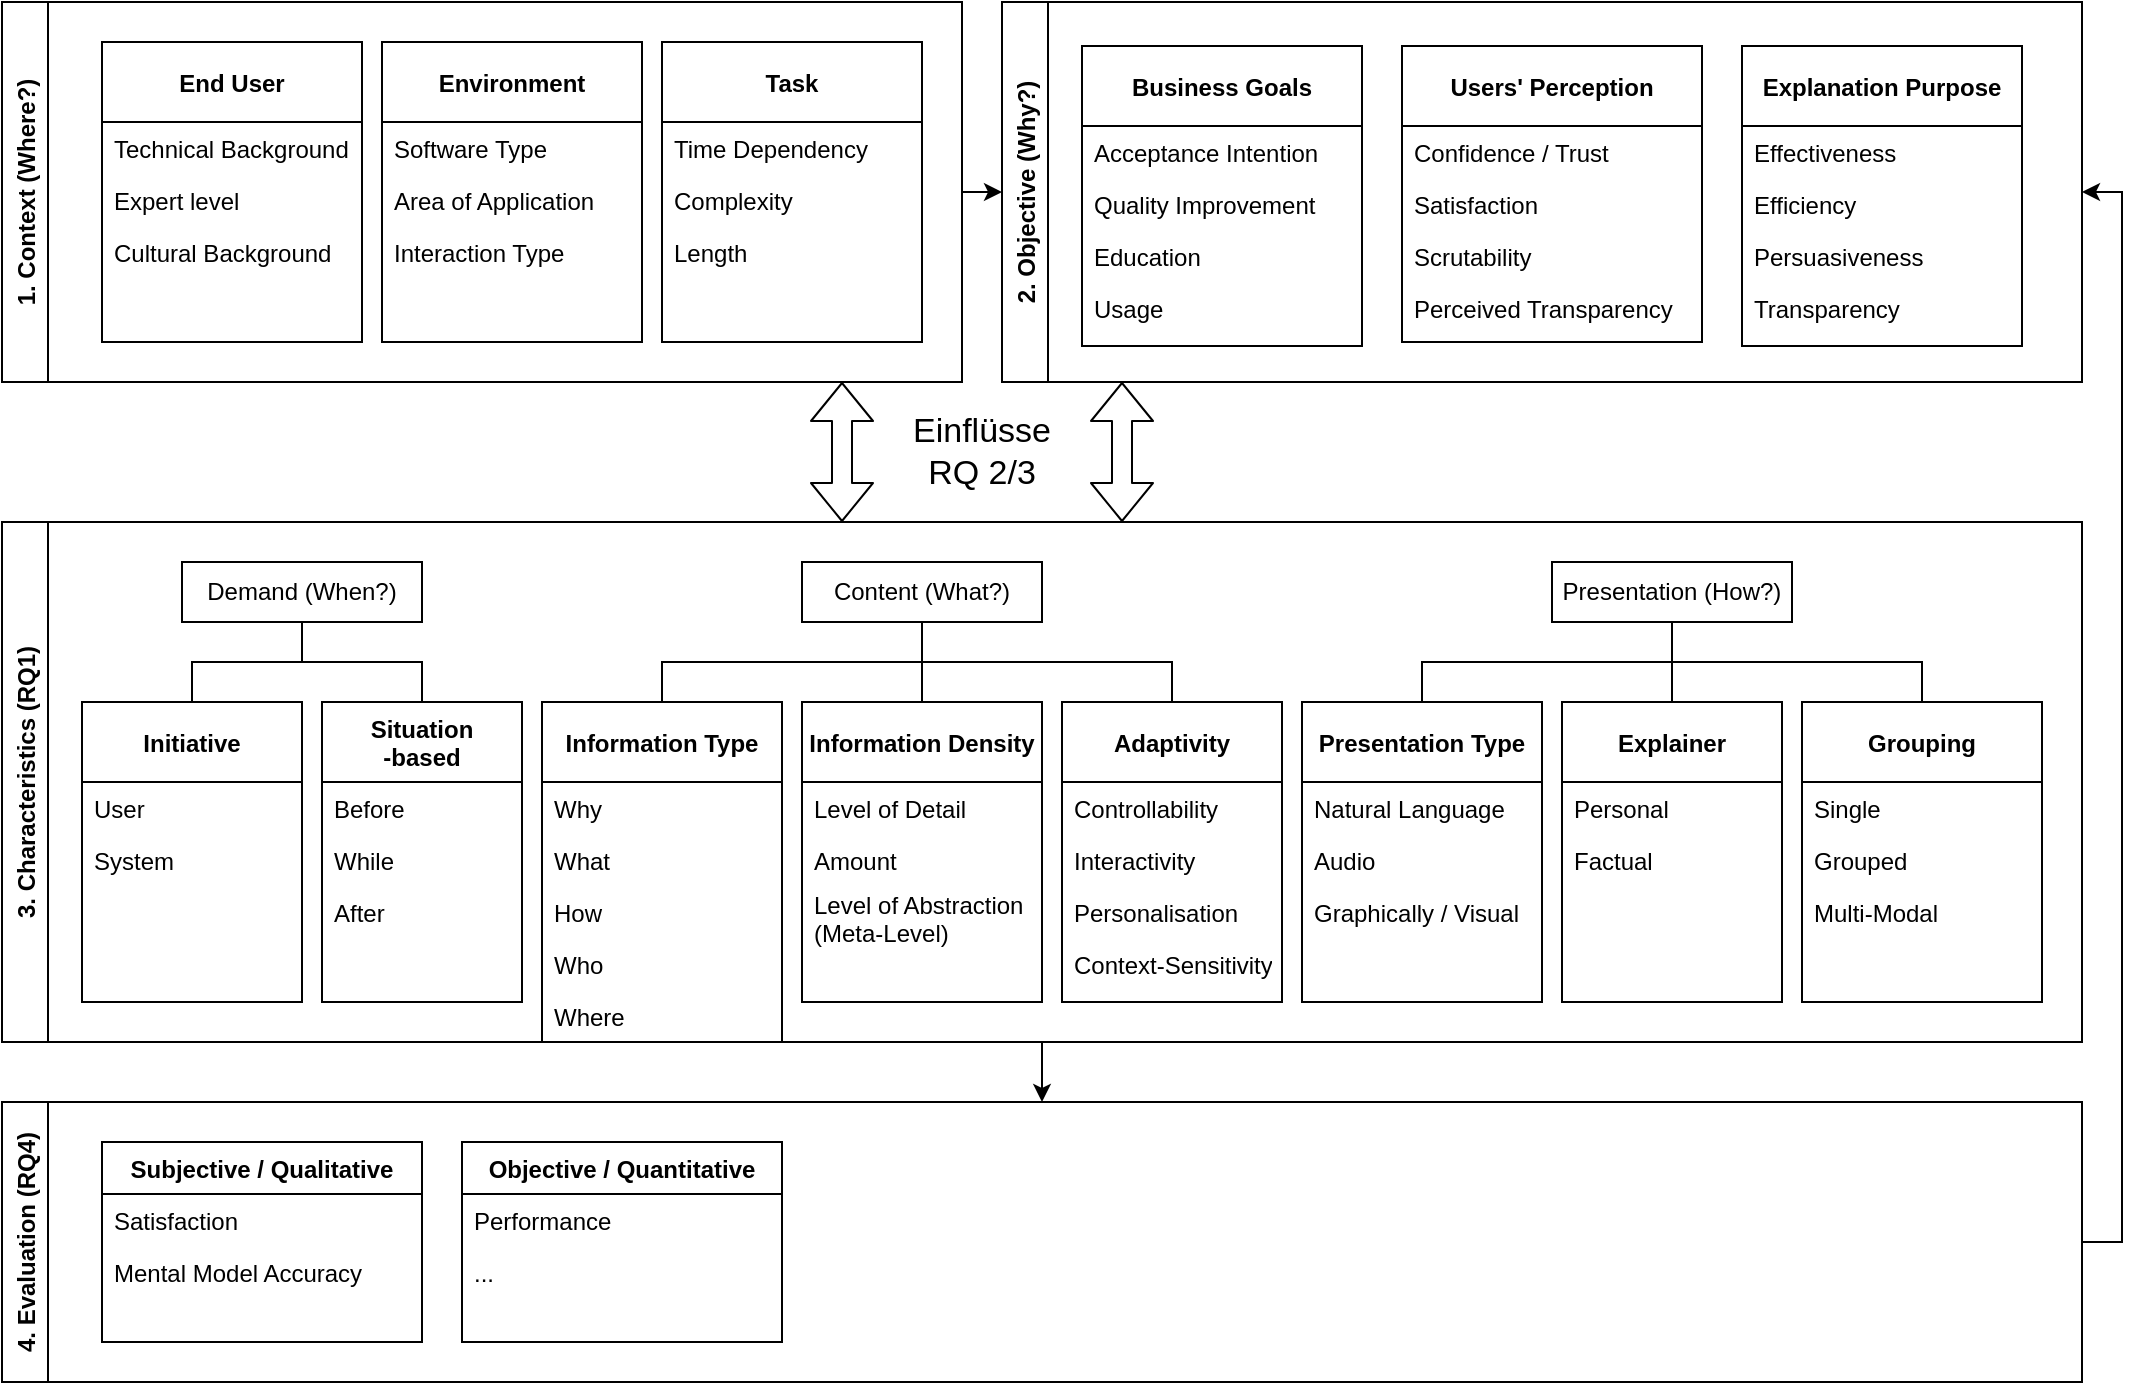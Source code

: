 <mxfile version="14.6.13" type="device"><diagram id="C5RBs43oDa-KdzZeNtuy" name="Page-1"><mxGraphModel dx="3764" dy="2559" grid="1" gridSize="10" guides="1" tooltips="1" connect="1" arrows="1" fold="1" page="1" pageScale="1" pageWidth="1169" pageHeight="827" math="0" shadow="0"><root><mxCell id="WIyWlLk6GJQsqaUBKTNV-0"/><mxCell id="WIyWlLk6GJQsqaUBKTNV-1" parent="WIyWlLk6GJQsqaUBKTNV-0"/><mxCell id="zXlkNPtyIkd81GcquIvF-0" value="2. Objective (Why?)" style="swimlane;horizontal=0;" parent="WIyWlLk6GJQsqaUBKTNV-1" vertex="1"><mxGeometry x="-1780" y="-1620" width="540" height="190" as="geometry"/></mxCell><mxCell id="axrRriiLc44dSIja1zBE-41" value="Business Goals" style="swimlane;fontStyle=1;align=center;verticalAlign=middle;childLayout=stackLayout;horizontal=1;startSize=40;horizontalStack=0;resizeParent=1;resizeLast=0;collapsible=1;marginBottom=0;rounded=0;shadow=0;strokeWidth=1;" parent="zXlkNPtyIkd81GcquIvF-0" vertex="1"><mxGeometry x="40" y="22" width="140" height="150" as="geometry"><mxRectangle x="20" y="320" width="160" height="26" as="alternateBounds"/></mxGeometry></mxCell><mxCell id="axrRriiLc44dSIja1zBE-42" value="Acceptance Intention" style="text;align=left;verticalAlign=top;spacingLeft=4;spacingRight=4;overflow=hidden;rotatable=0;points=[[0,0.5],[1,0.5]];portConstraint=eastwest;" parent="axrRriiLc44dSIja1zBE-41" vertex="1"><mxGeometry y="40" width="140" height="26" as="geometry"/></mxCell><mxCell id="axrRriiLc44dSIja1zBE-43" value="Quality Improvement" style="text;align=left;verticalAlign=top;spacingLeft=4;spacingRight=4;overflow=hidden;rotatable=0;points=[[0,0.5],[1,0.5]];portConstraint=eastwest;rounded=0;shadow=0;html=0;" parent="axrRriiLc44dSIja1zBE-41" vertex="1"><mxGeometry y="66" width="140" height="26" as="geometry"/></mxCell><mxCell id="axrRriiLc44dSIja1zBE-44" value="Education" style="text;align=left;verticalAlign=top;spacingLeft=4;spacingRight=4;overflow=hidden;rotatable=0;points=[[0,0.5],[1,0.5]];portConstraint=eastwest;rounded=0;shadow=0;html=0;" parent="axrRriiLc44dSIja1zBE-41" vertex="1"><mxGeometry y="92" width="140" height="26" as="geometry"/></mxCell><mxCell id="axrRriiLc44dSIja1zBE-56" value="Usage" style="text;align=left;verticalAlign=top;spacingLeft=4;spacingRight=4;overflow=hidden;rotatable=0;points=[[0,0.5],[1,0.5]];portConstraint=eastwest;rounded=0;shadow=0;html=0;" parent="axrRriiLc44dSIja1zBE-41" vertex="1"><mxGeometry y="118" width="140" height="26" as="geometry"/></mxCell><mxCell id="axrRriiLc44dSIja1zBE-46" value="Explanation Purpose" style="swimlane;fontStyle=1;align=center;verticalAlign=middle;childLayout=stackLayout;horizontal=1;startSize=40;horizontalStack=0;resizeParent=1;resizeLast=0;collapsible=1;marginBottom=0;rounded=0;shadow=0;strokeWidth=1;" parent="zXlkNPtyIkd81GcquIvF-0" vertex="1"><mxGeometry x="370" y="22" width="140" height="150" as="geometry"><mxRectangle x="20" y="320" width="160" height="26" as="alternateBounds"/></mxGeometry></mxCell><mxCell id="axrRriiLc44dSIja1zBE-47" value="Effectiveness" style="text;align=left;verticalAlign=top;spacingLeft=4;spacingRight=4;overflow=hidden;rotatable=0;points=[[0,0.5],[1,0.5]];portConstraint=eastwest;" parent="axrRriiLc44dSIja1zBE-46" vertex="1"><mxGeometry y="40" width="140" height="26" as="geometry"/></mxCell><mxCell id="axrRriiLc44dSIja1zBE-48" value="Efficiency" style="text;align=left;verticalAlign=top;spacingLeft=4;spacingRight=4;overflow=hidden;rotatable=0;points=[[0,0.5],[1,0.5]];portConstraint=eastwest;rounded=0;shadow=0;html=0;" parent="axrRriiLc44dSIja1zBE-46" vertex="1"><mxGeometry y="66" width="140" height="26" as="geometry"/></mxCell><mxCell id="axrRriiLc44dSIja1zBE-58" value="Persuasiveness" style="text;align=left;verticalAlign=top;spacingLeft=4;spacingRight=4;overflow=hidden;rotatable=0;points=[[0,0.5],[1,0.5]];portConstraint=eastwest;rounded=0;shadow=0;html=0;" parent="axrRriiLc44dSIja1zBE-46" vertex="1"><mxGeometry y="92" width="140" height="26" as="geometry"/></mxCell><mxCell id="axrRriiLc44dSIja1zBE-59" value="Transparency" style="text;align=left;verticalAlign=top;spacingLeft=4;spacingRight=4;overflow=hidden;rotatable=0;points=[[0,0.5],[1,0.5]];portConstraint=eastwest;rounded=0;shadow=0;html=0;" parent="axrRriiLc44dSIja1zBE-46" vertex="1"><mxGeometry y="118" width="140" height="26" as="geometry"/></mxCell><mxCell id="axrRriiLc44dSIja1zBE-49" value="Users' Perception" style="swimlane;fontStyle=1;align=center;verticalAlign=middle;childLayout=stackLayout;horizontal=1;startSize=40;horizontalStack=0;resizeParent=1;resizeLast=0;collapsible=1;marginBottom=0;rounded=0;shadow=0;strokeWidth=1;" parent="zXlkNPtyIkd81GcquIvF-0" vertex="1"><mxGeometry x="200" y="22" width="150" height="148" as="geometry"><mxRectangle x="20" y="320" width="160" height="26" as="alternateBounds"/></mxGeometry></mxCell><mxCell id="axrRriiLc44dSIja1zBE-50" value="Confidence / Trust" style="text;align=left;verticalAlign=top;spacingLeft=4;spacingRight=4;overflow=hidden;rotatable=0;points=[[0,0.5],[1,0.5]];portConstraint=eastwest;" parent="axrRriiLc44dSIja1zBE-49" vertex="1"><mxGeometry y="40" width="150" height="26" as="geometry"/></mxCell><mxCell id="axrRriiLc44dSIja1zBE-51" value="Satisfaction" style="text;align=left;verticalAlign=top;spacingLeft=4;spacingRight=4;overflow=hidden;rotatable=0;points=[[0,0.5],[1,0.5]];portConstraint=eastwest;rounded=0;shadow=0;html=0;" parent="axrRriiLc44dSIja1zBE-49" vertex="1"><mxGeometry y="66" width="150" height="26" as="geometry"/></mxCell><mxCell id="axrRriiLc44dSIja1zBE-61" value="Scrutability" style="text;align=left;verticalAlign=top;spacingLeft=4;spacingRight=4;overflow=hidden;rotatable=0;points=[[0,0.5],[1,0.5]];portConstraint=eastwest;rounded=0;shadow=0;html=0;" parent="axrRriiLc44dSIja1zBE-49" vertex="1"><mxGeometry y="92" width="150" height="26" as="geometry"/></mxCell><mxCell id="axrRriiLc44dSIja1zBE-60" value="Perceived Transparency" style="text;align=left;verticalAlign=top;spacingLeft=4;spacingRight=4;overflow=hidden;rotatable=0;points=[[0,0.5],[1,0.5]];portConstraint=eastwest;rounded=0;shadow=0;html=0;" parent="axrRriiLc44dSIja1zBE-49" vertex="1"><mxGeometry y="118" width="150" height="26" as="geometry"/></mxCell><mxCell id="zXlkNPtyIkd81GcquIvF-7" style="edgeStyle=orthogonalEdgeStyle;rounded=0;orthogonalLoop=1;jettySize=auto;html=1;exitX=1;exitY=0.5;exitDx=0;exitDy=0;entryX=0;entryY=0.5;entryDx=0;entryDy=0;" parent="WIyWlLk6GJQsqaUBKTNV-1" source="zXlkNPtyIkd81GcquIvF-3" target="zXlkNPtyIkd81GcquIvF-0" edge="1"><mxGeometry relative="1" as="geometry"/></mxCell><mxCell id="zXlkNPtyIkd81GcquIvF-3" value="1. Context (Where?)" style="swimlane;horizontal=0;" parent="WIyWlLk6GJQsqaUBKTNV-1" vertex="1"><mxGeometry x="-2280" y="-1620" width="480" height="190" as="geometry"/></mxCell><mxCell id="zkfFHV4jXpPFQw0GAbJ--0" value="End User" style="swimlane;fontStyle=1;align=center;verticalAlign=middle;childLayout=stackLayout;horizontal=1;startSize=40;horizontalStack=0;resizeParent=1;resizeLast=0;collapsible=1;marginBottom=0;rounded=0;shadow=0;strokeWidth=1;" parent="zXlkNPtyIkd81GcquIvF-3" vertex="1"><mxGeometry x="50" y="20" width="130" height="150" as="geometry"><mxRectangle x="20" y="320" width="160" height="26" as="alternateBounds"/></mxGeometry></mxCell><mxCell id="zkfFHV4jXpPFQw0GAbJ--1" value="Technical Background" style="text;align=left;verticalAlign=top;spacingLeft=4;spacingRight=4;overflow=hidden;rotatable=0;points=[[0,0.5],[1,0.5]];portConstraint=eastwest;" parent="zkfFHV4jXpPFQw0GAbJ--0" vertex="1"><mxGeometry y="40" width="130" height="26" as="geometry"/></mxCell><mxCell id="zkfFHV4jXpPFQw0GAbJ--2" value="Expert level" style="text;align=left;verticalAlign=top;spacingLeft=4;spacingRight=4;overflow=hidden;rotatable=0;points=[[0,0.5],[1,0.5]];portConstraint=eastwest;rounded=0;shadow=0;html=0;" parent="zkfFHV4jXpPFQw0GAbJ--0" vertex="1"><mxGeometry y="66" width="130" height="26" as="geometry"/></mxCell><mxCell id="axrRriiLc44dSIja1zBE-32" value="Cultural Background" style="text;align=left;verticalAlign=top;spacingLeft=4;spacingRight=4;overflow=hidden;rotatable=0;points=[[0,0.5],[1,0.5]];portConstraint=eastwest;rounded=0;shadow=0;html=0;" parent="zkfFHV4jXpPFQw0GAbJ--0" vertex="1"><mxGeometry y="92" width="130" height="26" as="geometry"/></mxCell><mxCell id="axrRriiLc44dSIja1zBE-5" value="Task" style="swimlane;fontStyle=1;align=center;verticalAlign=middle;childLayout=stackLayout;horizontal=1;startSize=40;horizontalStack=0;resizeParent=1;resizeLast=0;collapsible=1;marginBottom=0;rounded=0;shadow=0;strokeWidth=1;" parent="zXlkNPtyIkd81GcquIvF-3" vertex="1"><mxGeometry x="330" y="20" width="130" height="150" as="geometry"><mxRectangle x="20" y="320" width="160" height="26" as="alternateBounds"/></mxGeometry></mxCell><mxCell id="axrRriiLc44dSIja1zBE-6" value="Time Dependency" style="text;align=left;verticalAlign=top;spacingLeft=4;spacingRight=4;overflow=hidden;rotatable=0;points=[[0,0.5],[1,0.5]];portConstraint=eastwest;" parent="axrRriiLc44dSIja1zBE-5" vertex="1"><mxGeometry y="40" width="130" height="26" as="geometry"/></mxCell><mxCell id="axrRriiLc44dSIja1zBE-7" value="Complexity" style="text;align=left;verticalAlign=top;spacingLeft=4;spacingRight=4;overflow=hidden;rotatable=0;points=[[0,0.5],[1,0.5]];portConstraint=eastwest;rounded=0;shadow=0;html=0;" parent="axrRriiLc44dSIja1zBE-5" vertex="1"><mxGeometry y="66" width="130" height="26" as="geometry"/></mxCell><mxCell id="axrRriiLc44dSIja1zBE-8" value="Length" style="text;align=left;verticalAlign=top;spacingLeft=4;spacingRight=4;overflow=hidden;rotatable=0;points=[[0,0.5],[1,0.5]];portConstraint=eastwest;rounded=0;shadow=0;html=0;" parent="axrRriiLc44dSIja1zBE-5" vertex="1"><mxGeometry y="92" width="130" height="26" as="geometry"/></mxCell><mxCell id="axrRriiLc44dSIja1zBE-1" value="Environment" style="swimlane;fontStyle=1;align=center;verticalAlign=middle;childLayout=stackLayout;horizontal=1;startSize=40;horizontalStack=0;resizeParent=1;resizeLast=0;collapsible=1;marginBottom=0;rounded=0;shadow=0;strokeWidth=1;" parent="zXlkNPtyIkd81GcquIvF-3" vertex="1"><mxGeometry x="190" y="20" width="130" height="150" as="geometry"><mxRectangle x="20" y="320" width="160" height="26" as="alternateBounds"/></mxGeometry></mxCell><mxCell id="axrRriiLc44dSIja1zBE-2" value="Software Type" style="text;align=left;verticalAlign=top;spacingLeft=4;spacingRight=4;overflow=hidden;rotatable=0;points=[[0,0.5],[1,0.5]];portConstraint=eastwest;" parent="axrRriiLc44dSIja1zBE-1" vertex="1"><mxGeometry y="40" width="130" height="26" as="geometry"/></mxCell><mxCell id="axrRriiLc44dSIja1zBE-3" value="Area of Application" style="text;align=left;verticalAlign=top;spacingLeft=4;spacingRight=4;overflow=hidden;rotatable=0;points=[[0,0.5],[1,0.5]];portConstraint=eastwest;rounded=0;shadow=0;html=0;" parent="axrRriiLc44dSIja1zBE-1" vertex="1"><mxGeometry y="66" width="130" height="26" as="geometry"/></mxCell><mxCell id="axrRriiLc44dSIja1zBE-33" value="Interaction Type" style="text;align=left;verticalAlign=top;spacingLeft=4;spacingRight=4;overflow=hidden;rotatable=0;points=[[0,0.5],[1,0.5]];portConstraint=eastwest;rounded=0;shadow=0;html=0;" parent="axrRriiLc44dSIja1zBE-1" vertex="1"><mxGeometry y="92" width="130" height="26" as="geometry"/></mxCell><mxCell id="zXlkNPtyIkd81GcquIvF-19" style="edgeStyle=orthogonalEdgeStyle;rounded=0;orthogonalLoop=1;jettySize=auto;html=1;exitX=0.5;exitY=1;exitDx=0;exitDy=0;entryX=0.5;entryY=0;entryDx=0;entryDy=0;" parent="WIyWlLk6GJQsqaUBKTNV-1" source="zXlkNPtyIkd81GcquIvF-4" target="zXlkNPtyIkd81GcquIvF-18" edge="1"><mxGeometry relative="1" as="geometry"/></mxCell><mxCell id="zXlkNPtyIkd81GcquIvF-4" value="3. Characteristics (RQ1)" style="swimlane;horizontal=0;" parent="WIyWlLk6GJQsqaUBKTNV-1" vertex="1"><mxGeometry x="-2280" y="-1360" width="1040" height="260" as="geometry"/></mxCell><mxCell id="axrRriiLc44dSIja1zBE-99" value="Content (What?)" style="rounded=0;whiteSpace=wrap;html=1;" parent="zXlkNPtyIkd81GcquIvF-4" vertex="1"><mxGeometry x="400" y="20" width="120" height="30" as="geometry"/></mxCell><mxCell id="4n96px9XmfsEtVFsLmV_-21" value="Presentation (How?)" style="rounded=0;whiteSpace=wrap;html=1;" parent="zXlkNPtyIkd81GcquIvF-4" vertex="1"><mxGeometry x="775" y="20" width="120" height="30" as="geometry"/></mxCell><mxCell id="4n96px9XmfsEtVFsLmV_-40" style="edgeStyle=orthogonalEdgeStyle;rounded=0;orthogonalLoop=1;jettySize=auto;html=1;exitX=0.5;exitY=0;exitDx=0;exitDy=0;entryX=0.5;entryY=1;entryDx=0;entryDy=0;endArrow=none;endFill=0;" parent="zXlkNPtyIkd81GcquIvF-4" source="4n96px9XmfsEtVFsLmV_-4" target="4n96px9XmfsEtVFsLmV_-21" edge="1"><mxGeometry relative="1" as="geometry"/></mxCell><mxCell id="4n96px9XmfsEtVFsLmV_-4" value="Presentation Type" style="swimlane;fontStyle=1;align=center;verticalAlign=middle;childLayout=stackLayout;horizontal=1;startSize=40;horizontalStack=0;resizeParent=1;resizeLast=0;collapsible=1;marginBottom=0;rounded=0;shadow=0;strokeWidth=1;" parent="zXlkNPtyIkd81GcquIvF-4" vertex="1"><mxGeometry x="650" y="90" width="120" height="150" as="geometry"><mxRectangle x="20" y="320" width="160" height="26" as="alternateBounds"/></mxGeometry></mxCell><mxCell id="4n96px9XmfsEtVFsLmV_-5" value="Natural Language" style="text;align=left;verticalAlign=top;spacingLeft=4;spacingRight=4;overflow=hidden;rotatable=0;points=[[0,0.5],[1,0.5]];portConstraint=eastwest;" parent="4n96px9XmfsEtVFsLmV_-4" vertex="1"><mxGeometry y="40" width="120" height="26" as="geometry"/></mxCell><mxCell id="4n96px9XmfsEtVFsLmV_-6" value="Audio" style="text;align=left;verticalAlign=top;spacingLeft=4;spacingRight=4;overflow=hidden;rotatable=0;points=[[0,0.5],[1,0.5]];portConstraint=eastwest;rounded=0;shadow=0;html=0;" parent="4n96px9XmfsEtVFsLmV_-4" vertex="1"><mxGeometry y="66" width="120" height="26" as="geometry"/></mxCell><mxCell id="4n96px9XmfsEtVFsLmV_-7" value="Graphically / Visual" style="text;align=left;verticalAlign=top;spacingLeft=4;spacingRight=4;overflow=hidden;rotatable=0;points=[[0,0.5],[1,0.5]];portConstraint=eastwest;rounded=0;shadow=0;html=0;" parent="4n96px9XmfsEtVFsLmV_-4" vertex="1"><mxGeometry y="92" width="120" height="26" as="geometry"/></mxCell><mxCell id="4n96px9XmfsEtVFsLmV_-15" value="Explainer" style="swimlane;fontStyle=1;align=center;verticalAlign=middle;childLayout=stackLayout;horizontal=1;startSize=40;horizontalStack=0;resizeParent=1;resizeLast=0;collapsible=1;marginBottom=0;rounded=0;shadow=0;strokeWidth=1;" parent="zXlkNPtyIkd81GcquIvF-4" vertex="1"><mxGeometry x="780" y="90" width="110" height="150" as="geometry"><mxRectangle x="20" y="320" width="160" height="26" as="alternateBounds"/></mxGeometry></mxCell><mxCell id="4n96px9XmfsEtVFsLmV_-16" value="Personal" style="text;align=left;verticalAlign=top;spacingLeft=4;spacingRight=4;overflow=hidden;rotatable=0;points=[[0,0.5],[1,0.5]];portConstraint=eastwest;" parent="4n96px9XmfsEtVFsLmV_-15" vertex="1"><mxGeometry y="40" width="110" height="26" as="geometry"/></mxCell><mxCell id="4n96px9XmfsEtVFsLmV_-17" value="Factual" style="text;align=left;verticalAlign=top;spacingLeft=4;spacingRight=4;overflow=hidden;rotatable=0;points=[[0,0.5],[1,0.5]];portConstraint=eastwest;rounded=0;shadow=0;html=0;" parent="4n96px9XmfsEtVFsLmV_-15" vertex="1"><mxGeometry y="66" width="110" height="26" as="geometry"/></mxCell><mxCell id="4n96px9XmfsEtVFsLmV_-24" style="edgeStyle=orthogonalEdgeStyle;rounded=0;orthogonalLoop=1;jettySize=auto;html=1;exitX=0.5;exitY=1;exitDx=0;exitDy=0;entryX=0.5;entryY=0;entryDx=0;entryDy=0;endArrow=none;endFill=0;" parent="zXlkNPtyIkd81GcquIvF-4" source="4n96px9XmfsEtVFsLmV_-21" target="4n96px9XmfsEtVFsLmV_-15" edge="1"><mxGeometry relative="1" as="geometry"/></mxCell><mxCell id="axrRriiLc44dSIja1zBE-85" value="Information Type" style="swimlane;fontStyle=1;align=center;verticalAlign=middle;childLayout=stackLayout;horizontal=1;startSize=40;horizontalStack=0;resizeParent=1;resizeLast=0;collapsible=1;marginBottom=0;rounded=0;shadow=0;strokeWidth=1;" parent="zXlkNPtyIkd81GcquIvF-4" vertex="1"><mxGeometry x="270" y="90" width="120" height="170" as="geometry"><mxRectangle x="20" y="320" width="160" height="26" as="alternateBounds"/></mxGeometry></mxCell><mxCell id="axrRriiLc44dSIja1zBE-86" value="Why" style="text;align=left;verticalAlign=top;spacingLeft=4;spacingRight=4;overflow=hidden;rotatable=0;points=[[0,0.5],[1,0.5]];portConstraint=eastwest;" parent="axrRriiLc44dSIja1zBE-85" vertex="1"><mxGeometry y="40" width="120" height="26" as="geometry"/></mxCell><mxCell id="axrRriiLc44dSIja1zBE-87" value="What" style="text;align=left;verticalAlign=top;spacingLeft=4;spacingRight=4;overflow=hidden;rotatable=0;points=[[0,0.5],[1,0.5]];portConstraint=eastwest;rounded=0;shadow=0;html=0;" parent="axrRriiLc44dSIja1zBE-85" vertex="1"><mxGeometry y="66" width="120" height="26" as="geometry"/></mxCell><mxCell id="axrRriiLc44dSIja1zBE-88" value="How" style="text;align=left;verticalAlign=top;spacingLeft=4;spacingRight=4;overflow=hidden;rotatable=0;points=[[0,0.5],[1,0.5]];portConstraint=eastwest;rounded=0;shadow=0;html=0;" parent="axrRriiLc44dSIja1zBE-85" vertex="1"><mxGeometry y="92" width="120" height="26" as="geometry"/></mxCell><mxCell id="zXlkNPtyIkd81GcquIvF-34" value="Who" style="text;align=left;verticalAlign=top;spacingLeft=4;spacingRight=4;overflow=hidden;rotatable=0;points=[[0,0.5],[1,0.5]];portConstraint=eastwest;rounded=0;shadow=0;html=0;" parent="axrRriiLc44dSIja1zBE-85" vertex="1"><mxGeometry y="118" width="120" height="26" as="geometry"/></mxCell><mxCell id="zXlkNPtyIkd81GcquIvF-33" value="Where" style="text;align=left;verticalAlign=top;spacingLeft=4;spacingRight=4;overflow=hidden;rotatable=0;points=[[0,0.5],[1,0.5]];portConstraint=eastwest;rounded=0;shadow=0;html=0;fontStyle=0;" parent="axrRriiLc44dSIja1zBE-85" vertex="1"><mxGeometry y="144" width="120" height="26" as="geometry"/></mxCell><mxCell id="4n96px9XmfsEtVFsLmV_-25" style="edgeStyle=orthogonalEdgeStyle;rounded=0;orthogonalLoop=1;jettySize=auto;html=1;exitX=0.5;exitY=1;exitDx=0;exitDy=0;entryX=0.5;entryY=0;entryDx=0;entryDy=0;endArrow=none;endFill=0;" parent="zXlkNPtyIkd81GcquIvF-4" source="axrRriiLc44dSIja1zBE-99" target="axrRriiLc44dSIja1zBE-85" edge="1"><mxGeometry relative="1" as="geometry"/></mxCell><mxCell id="axrRriiLc44dSIja1zBE-90" value="Information Density" style="swimlane;fontStyle=1;align=center;verticalAlign=middle;childLayout=stackLayout;horizontal=1;startSize=40;horizontalStack=0;resizeParent=1;resizeLast=0;collapsible=1;marginBottom=0;rounded=0;shadow=0;strokeWidth=1;" parent="zXlkNPtyIkd81GcquIvF-4" vertex="1"><mxGeometry x="400" y="90" width="120" height="150" as="geometry"><mxRectangle x="20" y="320" width="160" height="26" as="alternateBounds"/></mxGeometry></mxCell><mxCell id="axrRriiLc44dSIja1zBE-91" value="Level of Detail" style="text;align=left;verticalAlign=top;spacingLeft=4;spacingRight=4;overflow=hidden;rotatable=0;points=[[0,0.5],[1,0.5]];portConstraint=eastwest;" parent="axrRriiLc44dSIja1zBE-90" vertex="1"><mxGeometry y="40" width="120" height="26" as="geometry"/></mxCell><mxCell id="axrRriiLc44dSIja1zBE-92" value="Amount" style="text;align=left;verticalAlign=top;spacingLeft=4;spacingRight=4;overflow=hidden;rotatable=0;points=[[0,0.5],[1,0.5]];portConstraint=eastwest;rounded=0;shadow=0;html=0;" parent="axrRriiLc44dSIja1zBE-90" vertex="1"><mxGeometry y="66" width="120" height="26" as="geometry"/></mxCell><mxCell id="axrRriiLc44dSIja1zBE-108" value="Level of Abstraction&#10;(Meta-Level)" style="text;align=left;verticalAlign=middle;spacingLeft=4;spacingRight=4;overflow=hidden;rotatable=0;points=[[0,0.5],[1,0.5]];portConstraint=eastwest;rounded=0;shadow=0;html=0;" parent="axrRriiLc44dSIja1zBE-90" vertex="1"><mxGeometry y="92" width="120" height="32" as="geometry"/></mxCell><mxCell id="axrRriiLc44dSIja1zBE-98" style="edgeStyle=orthogonalEdgeStyle;rounded=0;orthogonalLoop=1;jettySize=auto;html=1;entryX=0.5;entryY=0;entryDx=0;entryDy=0;endArrow=none;endFill=0;" parent="zXlkNPtyIkd81GcquIvF-4" source="axrRriiLc44dSIja1zBE-99" target="axrRriiLc44dSIja1zBE-90" edge="1"><mxGeometry x="-710" y="-195" as="geometry"/></mxCell><mxCell id="axrRriiLc44dSIja1zBE-93" value="Adaptivity" style="swimlane;fontStyle=1;align=center;verticalAlign=middle;childLayout=stackLayout;horizontal=1;startSize=40;horizontalStack=0;resizeParent=1;resizeLast=0;collapsible=1;marginBottom=0;rounded=0;shadow=0;strokeWidth=1;" parent="zXlkNPtyIkd81GcquIvF-4" vertex="1"><mxGeometry x="530" y="90" width="110" height="150" as="geometry"><mxRectangle x="20" y="320" width="160" height="26" as="alternateBounds"/></mxGeometry></mxCell><mxCell id="axrRriiLc44dSIja1zBE-94" value="Controllability" style="text;align=left;verticalAlign=top;spacingLeft=4;spacingRight=4;overflow=hidden;rotatable=0;points=[[0,0.5],[1,0.5]];portConstraint=eastwest;" parent="axrRriiLc44dSIja1zBE-93" vertex="1"><mxGeometry y="40" width="110" height="26" as="geometry"/></mxCell><mxCell id="zXlkNPtyIkd81GcquIvF-22" value="Interactivity" style="text;align=left;verticalAlign=top;spacingLeft=4;spacingRight=4;overflow=hidden;rotatable=0;points=[[0,0.5],[1,0.5]];portConstraint=eastwest;" parent="axrRriiLc44dSIja1zBE-93" vertex="1"><mxGeometry y="66" width="110" height="26" as="geometry"/></mxCell><mxCell id="axrRriiLc44dSIja1zBE-95" value="Personalisation" style="text;align=left;verticalAlign=top;spacingLeft=4;spacingRight=4;overflow=hidden;rotatable=0;points=[[0,0.5],[1,0.5]];portConstraint=eastwest;rounded=0;shadow=0;html=0;" parent="axrRriiLc44dSIja1zBE-93" vertex="1"><mxGeometry y="92" width="110" height="26" as="geometry"/></mxCell><mxCell id="axrRriiLc44dSIja1zBE-96" value="Context-Sensitivity" style="text;align=left;verticalAlign=top;spacingLeft=4;spacingRight=4;overflow=hidden;rotatable=0;points=[[0,0.5],[1,0.5]];portConstraint=eastwest;rounded=0;shadow=0;html=0;" parent="axrRriiLc44dSIja1zBE-93" vertex="1"><mxGeometry y="118" width="110" height="26" as="geometry"/></mxCell><mxCell id="4n96px9XmfsEtVFsLmV_-38" style="edgeStyle=orthogonalEdgeStyle;rounded=0;orthogonalLoop=1;jettySize=auto;html=1;exitX=0.5;exitY=1;exitDx=0;exitDy=0;entryX=0.5;entryY=0;entryDx=0;entryDy=0;endArrow=none;endFill=0;" parent="zXlkNPtyIkd81GcquIvF-4" source="axrRriiLc44dSIja1zBE-99" target="axrRriiLc44dSIja1zBE-93" edge="1"><mxGeometry relative="1" as="geometry"/></mxCell><mxCell id="4n96px9XmfsEtVFsLmV_-26" value="Demand (When?)" style="rounded=0;whiteSpace=wrap;html=1;" parent="zXlkNPtyIkd81GcquIvF-4" vertex="1"><mxGeometry x="90" y="20" width="120" height="30" as="geometry"/></mxCell><mxCell id="4n96px9XmfsEtVFsLmV_-27" value="Situation&#10;-based" style="swimlane;fontStyle=1;align=center;verticalAlign=middle;childLayout=stackLayout;horizontal=1;startSize=40;horizontalStack=0;resizeParent=1;resizeLast=0;collapsible=1;marginBottom=0;rounded=0;shadow=0;strokeWidth=1;" parent="zXlkNPtyIkd81GcquIvF-4" vertex="1"><mxGeometry x="160" y="90" width="100" height="150" as="geometry"><mxRectangle x="20" y="320" width="160" height="26" as="alternateBounds"/></mxGeometry></mxCell><mxCell id="4n96px9XmfsEtVFsLmV_-28" value="Before" style="text;align=left;verticalAlign=top;spacingLeft=4;spacingRight=4;overflow=hidden;rotatable=0;points=[[0,0.5],[1,0.5]];portConstraint=eastwest;" parent="4n96px9XmfsEtVFsLmV_-27" vertex="1"><mxGeometry y="40" width="100" height="26" as="geometry"/></mxCell><mxCell id="4n96px9XmfsEtVFsLmV_-29" value="While" style="text;align=left;verticalAlign=top;spacingLeft=4;spacingRight=4;overflow=hidden;rotatable=0;points=[[0,0.5],[1,0.5]];portConstraint=eastwest;rounded=0;shadow=0;html=0;" parent="4n96px9XmfsEtVFsLmV_-27" vertex="1"><mxGeometry y="66" width="100" height="26" as="geometry"/></mxCell><mxCell id="zXlkNPtyIkd81GcquIvF-29" value="After" style="text;align=left;verticalAlign=top;spacingLeft=4;spacingRight=4;overflow=hidden;rotatable=0;points=[[0,0.5],[1,0.5]];portConstraint=eastwest;rounded=0;shadow=0;html=0;" parent="4n96px9XmfsEtVFsLmV_-27" vertex="1"><mxGeometry y="92" width="100" height="26" as="geometry"/></mxCell><mxCell id="4n96px9XmfsEtVFsLmV_-33" style="edgeStyle=orthogonalEdgeStyle;rounded=0;orthogonalLoop=1;jettySize=auto;html=1;exitX=0.5;exitY=1;exitDx=0;exitDy=0;entryX=0.5;entryY=0;entryDx=0;entryDy=0;endArrow=none;endFill=0;" parent="zXlkNPtyIkd81GcquIvF-4" source="4n96px9XmfsEtVFsLmV_-26" target="4n96px9XmfsEtVFsLmV_-27" edge="1"><mxGeometry relative="1" as="geometry"/></mxCell><mxCell id="4n96px9XmfsEtVFsLmV_-11" value="Grouping" style="swimlane;fontStyle=1;align=center;verticalAlign=middle;childLayout=stackLayout;horizontal=1;startSize=40;horizontalStack=0;resizeParent=1;resizeLast=0;collapsible=1;marginBottom=0;rounded=0;shadow=0;strokeWidth=1;" parent="zXlkNPtyIkd81GcquIvF-4" vertex="1"><mxGeometry x="900" y="90" width="120" height="150" as="geometry"><mxRectangle x="20" y="320" width="160" height="26" as="alternateBounds"/></mxGeometry></mxCell><mxCell id="4n96px9XmfsEtVFsLmV_-12" value="Single" style="text;align=left;verticalAlign=top;spacingLeft=4;spacingRight=4;overflow=hidden;rotatable=0;points=[[0,0.5],[1,0.5]];portConstraint=eastwest;" parent="4n96px9XmfsEtVFsLmV_-11" vertex="1"><mxGeometry y="40" width="120" height="26" as="geometry"/></mxCell><mxCell id="4n96px9XmfsEtVFsLmV_-13" value="Grouped" style="text;align=left;verticalAlign=top;spacingLeft=4;spacingRight=4;overflow=hidden;rotatable=0;points=[[0,0.5],[1,0.5]];portConstraint=eastwest;rounded=0;shadow=0;html=0;" parent="4n96px9XmfsEtVFsLmV_-11" vertex="1"><mxGeometry y="66" width="120" height="26" as="geometry"/></mxCell><mxCell id="zXlkNPtyIkd81GcquIvF-21" value="Multi-Modal" style="text;align=left;verticalAlign=top;spacingLeft=4;spacingRight=4;overflow=hidden;rotatable=0;points=[[0,0.5],[1,0.5]];portConstraint=eastwest;rounded=0;shadow=0;html=0;" parent="4n96px9XmfsEtVFsLmV_-11" vertex="1"><mxGeometry y="92" width="120" height="26" as="geometry"/></mxCell><mxCell id="4n96px9XmfsEtVFsLmV_-20" style="edgeStyle=orthogonalEdgeStyle;rounded=0;orthogonalLoop=1;jettySize=auto;html=1;entryX=0.5;entryY=0;entryDx=0;entryDy=0;endArrow=none;endFill=0;exitX=0.5;exitY=1;exitDx=0;exitDy=0;" parent="zXlkNPtyIkd81GcquIvF-4" source="4n96px9XmfsEtVFsLmV_-21" target="4n96px9XmfsEtVFsLmV_-11" edge="1"><mxGeometry x="-210" y="-195" as="geometry"/></mxCell><mxCell id="4n96px9XmfsEtVFsLmV_-30" value="Initiative" style="swimlane;fontStyle=1;align=center;verticalAlign=middle;childLayout=stackLayout;horizontal=1;startSize=40;horizontalStack=0;resizeParent=1;resizeLast=0;collapsible=1;marginBottom=0;rounded=0;shadow=0;strokeWidth=1;" parent="zXlkNPtyIkd81GcquIvF-4" vertex="1"><mxGeometry x="40" y="90" width="110" height="150" as="geometry"><mxRectangle x="20" y="320" width="160" height="26" as="alternateBounds"/></mxGeometry></mxCell><mxCell id="zXlkNPtyIkd81GcquIvF-32" value="User" style="text;align=left;verticalAlign=top;spacingLeft=4;spacingRight=4;overflow=hidden;rotatable=0;points=[[0,0.5],[1,0.5]];portConstraint=eastwest;" parent="4n96px9XmfsEtVFsLmV_-30" vertex="1"><mxGeometry y="40" width="110" height="26" as="geometry"/></mxCell><mxCell id="4n96px9XmfsEtVFsLmV_-32" value="System" style="text;align=left;verticalAlign=top;spacingLeft=4;spacingRight=4;overflow=hidden;rotatable=0;points=[[0,0.5],[1,0.5]];portConstraint=eastwest;rounded=0;shadow=0;html=0;" parent="4n96px9XmfsEtVFsLmV_-30" vertex="1"><mxGeometry y="66" width="110" height="26" as="geometry"/></mxCell><mxCell id="4n96px9XmfsEtVFsLmV_-34" style="edgeStyle=orthogonalEdgeStyle;rounded=0;orthogonalLoop=1;jettySize=auto;html=1;exitX=0.5;exitY=1;exitDx=0;exitDy=0;entryX=0.5;entryY=0;entryDx=0;entryDy=0;endArrow=none;endFill=0;" parent="zXlkNPtyIkd81GcquIvF-4" source="4n96px9XmfsEtVFsLmV_-26" target="4n96px9XmfsEtVFsLmV_-30" edge="1"><mxGeometry relative="1" as="geometry"/></mxCell><mxCell id="zXlkNPtyIkd81GcquIvF-20" style="edgeStyle=orthogonalEdgeStyle;rounded=0;orthogonalLoop=1;jettySize=auto;html=1;exitX=1;exitY=0.5;exitDx=0;exitDy=0;entryX=1;entryY=0.5;entryDx=0;entryDy=0;" parent="WIyWlLk6GJQsqaUBKTNV-1" source="zXlkNPtyIkd81GcquIvF-18" target="zXlkNPtyIkd81GcquIvF-0" edge="1"><mxGeometry relative="1" as="geometry"/></mxCell><mxCell id="zXlkNPtyIkd81GcquIvF-18" value="4. Evaluation (RQ4)" style="swimlane;horizontal=0;" parent="WIyWlLk6GJQsqaUBKTNV-1" vertex="1"><mxGeometry x="-2280" y="-1070" width="1040" height="140" as="geometry"/></mxCell><mxCell id="axrRriiLc44dSIja1zBE-63" value="Subjective / Qualitative" style="swimlane;fontStyle=1;align=center;verticalAlign=top;childLayout=stackLayout;horizontal=1;startSize=26;horizontalStack=0;resizeParent=1;resizeLast=0;collapsible=1;marginBottom=0;rounded=0;shadow=0;strokeWidth=1;" parent="zXlkNPtyIkd81GcquIvF-18" vertex="1"><mxGeometry x="50" y="20" width="160" height="100" as="geometry"><mxRectangle x="20" y="320" width="160" height="26" as="alternateBounds"/></mxGeometry></mxCell><mxCell id="axrRriiLc44dSIja1zBE-64" value="Satisfaction" style="text;align=left;verticalAlign=top;spacingLeft=4;spacingRight=4;overflow=hidden;rotatable=0;points=[[0,0.5],[1,0.5]];portConstraint=eastwest;" parent="axrRriiLc44dSIja1zBE-63" vertex="1"><mxGeometry y="26" width="160" height="26" as="geometry"/></mxCell><mxCell id="zXlkNPtyIkd81GcquIvF-35" value="Mental Model Accuracy" style="text;align=left;verticalAlign=top;spacingLeft=4;spacingRight=4;overflow=hidden;rotatable=0;points=[[0,0.5],[1,0.5]];portConstraint=eastwest;" parent="axrRriiLc44dSIja1zBE-63" vertex="1"><mxGeometry y="52" width="160" height="26" as="geometry"/></mxCell><mxCell id="axrRriiLc44dSIja1zBE-67" value="Objective / Quantitative" style="swimlane;fontStyle=1;align=center;verticalAlign=top;childLayout=stackLayout;horizontal=1;startSize=26;horizontalStack=0;resizeParent=1;resizeLast=0;collapsible=1;marginBottom=0;rounded=0;shadow=0;strokeWidth=1;" parent="zXlkNPtyIkd81GcquIvF-18" vertex="1"><mxGeometry x="230" y="20" width="160" height="100" as="geometry"><mxRectangle x="20" y="320" width="160" height="26" as="alternateBounds"/></mxGeometry></mxCell><mxCell id="axrRriiLc44dSIja1zBE-68" value="Performance" style="text;align=left;verticalAlign=top;spacingLeft=4;spacingRight=4;overflow=hidden;rotatable=0;points=[[0,0.5],[1,0.5]];portConstraint=eastwest;" parent="axrRriiLc44dSIja1zBE-67" vertex="1"><mxGeometry y="26" width="160" height="26" as="geometry"/></mxCell><mxCell id="axrRriiLc44dSIja1zBE-70" value="..." style="text;align=left;verticalAlign=top;spacingLeft=4;spacingRight=4;overflow=hidden;rotatable=0;points=[[0,0.5],[1,0.5]];portConstraint=eastwest;rounded=0;shadow=0;html=0;" parent="axrRriiLc44dSIja1zBE-67" vertex="1"><mxGeometry y="52" width="160" height="26" as="geometry"/></mxCell><mxCell id="lw2IlzaRGrSVt1wG69ls-4" value="" style="group" parent="WIyWlLk6GJQsqaUBKTNV-1" vertex="1" connectable="0"><mxGeometry x="-1860" y="-1430" width="140" height="70" as="geometry"/></mxCell><mxCell id="lw2IlzaRGrSVt1wG69ls-0" value="" style="shape=flexArrow;endArrow=classic;startArrow=classic;html=1;" parent="lw2IlzaRGrSVt1wG69ls-4" edge="1"><mxGeometry width="100" height="100" relative="1" as="geometry"><mxPoint y="70" as="sourcePoint"/><mxPoint as="targetPoint"/></mxGeometry></mxCell><mxCell id="lw2IlzaRGrSVt1wG69ls-1" value="Einflüsse&lt;br&gt;RQ 2/3" style="text;html=1;strokeColor=none;fillColor=none;align=center;verticalAlign=middle;whiteSpace=wrap;rounded=0;fontSize=17;" parent="lw2IlzaRGrSVt1wG69ls-4" vertex="1"><mxGeometry x="50" y="25" width="40" height="20" as="geometry"/></mxCell><mxCell id="lw2IlzaRGrSVt1wG69ls-3" value="" style="shape=flexArrow;endArrow=classic;startArrow=classic;html=1;" parent="lw2IlzaRGrSVt1wG69ls-4" edge="1"><mxGeometry width="100" height="100" relative="1" as="geometry"><mxPoint x="140" y="70" as="sourcePoint"/><mxPoint x="140" as="targetPoint"/></mxGeometry></mxCell></root></mxGraphModel></diagram></mxfile>